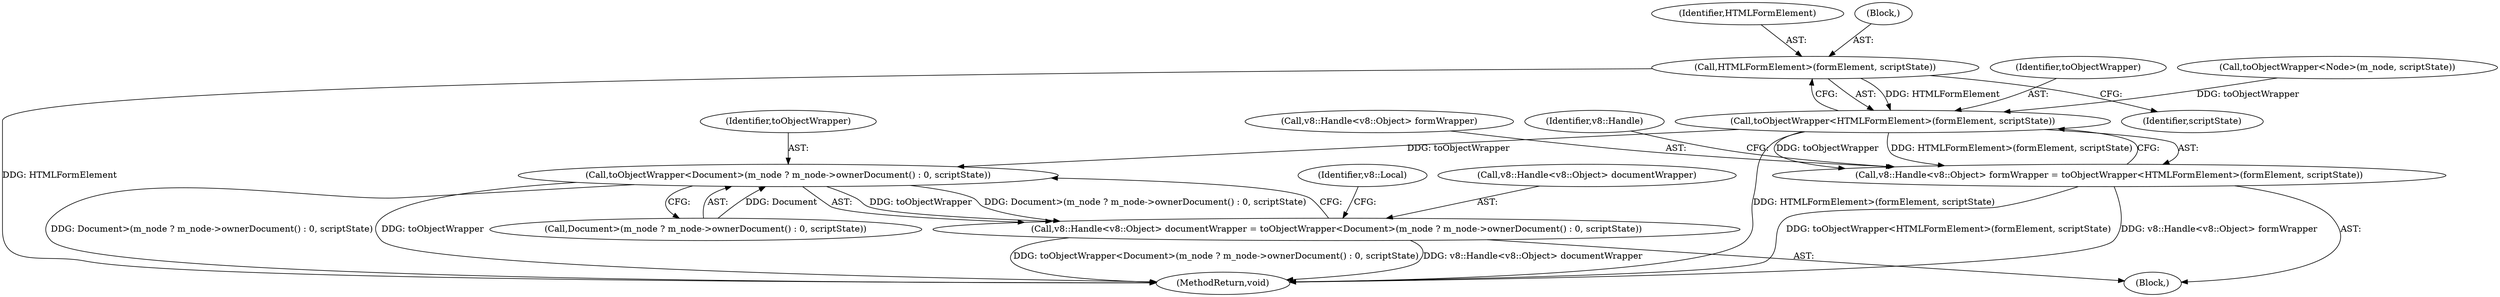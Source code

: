 digraph "0_Chrome_fc81fcf38edd250876cc384a6ed5567e1b2999e4@pointer" {
"1000216" [label="(Call,HTMLFormElement>(formElement, scriptState))"];
"1000214" [label="(Call,toObjectWrapper<HTMLFormElement>(formElement, scriptState))"];
"1000208" [label="(Call,v8::Handle<v8::Object> formWrapper = toObjectWrapper<HTMLFormElement>(formElement, scriptState))"];
"1000227" [label="(Call,toObjectWrapper<Document>(m_node ? m_node->ownerDocument() : 0, scriptState))"];
"1000221" [label="(Call,v8::Handle<v8::Object> documentWrapper = toObjectWrapper<Document>(m_node ? m_node->ownerDocument() : 0, scriptState))"];
"1000229" [label="(Call,Document>(m_node ? m_node->ownerDocument() : 0, scriptState))"];
"1000214" [label="(Call,toObjectWrapper<HTMLFormElement>(formElement, scriptState))"];
"1000220" [label="(Identifier,scriptState)"];
"1000217" [label="(Identifier,HTMLFormElement)"];
"1000209" [label="(Call,v8::Handle<v8::Object> formWrapper)"];
"1000223" [label="(Identifier,v8::Handle)"];
"1000215" [label="(Identifier,toObjectWrapper)"];
"1000228" [label="(Identifier,toObjectWrapper)"];
"1000222" [label="(Call,v8::Handle<v8::Object> documentWrapper)"];
"1000239" [label="(Identifier,v8::Local)"];
"1000201" [label="(Call,toObjectWrapper<Node>(m_node, scriptState))"];
"1000227" [label="(Call,toObjectWrapper<Document>(m_node ? m_node->ownerDocument() : 0, scriptState))"];
"1000216" [label="(Call,HTMLFormElement>(formElement, scriptState))"];
"1000208" [label="(Call,v8::Handle<v8::Object> formWrapper = toObjectWrapper<HTMLFormElement>(formElement, scriptState))"];
"1000218" [label="(Block,)"];
"1000103" [label="(Block,)"];
"1000337" [label="(MethodReturn,void)"];
"1000221" [label="(Call,v8::Handle<v8::Object> documentWrapper = toObjectWrapper<Document>(m_node ? m_node->ownerDocument() : 0, scriptState))"];
"1000216" -> "1000214"  [label="AST: "];
"1000216" -> "1000220"  [label="CFG: "];
"1000217" -> "1000216"  [label="AST: "];
"1000218" -> "1000216"  [label="AST: "];
"1000214" -> "1000216"  [label="CFG: "];
"1000216" -> "1000337"  [label="DDG: HTMLFormElement"];
"1000216" -> "1000214"  [label="DDG: HTMLFormElement"];
"1000214" -> "1000208"  [label="AST: "];
"1000215" -> "1000214"  [label="AST: "];
"1000208" -> "1000214"  [label="CFG: "];
"1000214" -> "1000337"  [label="DDG: HTMLFormElement>(formElement, scriptState)"];
"1000214" -> "1000208"  [label="DDG: toObjectWrapper"];
"1000214" -> "1000208"  [label="DDG: HTMLFormElement>(formElement, scriptState)"];
"1000201" -> "1000214"  [label="DDG: toObjectWrapper"];
"1000214" -> "1000227"  [label="DDG: toObjectWrapper"];
"1000208" -> "1000103"  [label="AST: "];
"1000209" -> "1000208"  [label="AST: "];
"1000223" -> "1000208"  [label="CFG: "];
"1000208" -> "1000337"  [label="DDG: v8::Handle<v8::Object> formWrapper"];
"1000208" -> "1000337"  [label="DDG: toObjectWrapper<HTMLFormElement>(formElement, scriptState)"];
"1000227" -> "1000221"  [label="AST: "];
"1000227" -> "1000229"  [label="CFG: "];
"1000228" -> "1000227"  [label="AST: "];
"1000229" -> "1000227"  [label="AST: "];
"1000221" -> "1000227"  [label="CFG: "];
"1000227" -> "1000337"  [label="DDG: toObjectWrapper"];
"1000227" -> "1000337"  [label="DDG: Document>(m_node ? m_node->ownerDocument() : 0, scriptState)"];
"1000227" -> "1000221"  [label="DDG: toObjectWrapper"];
"1000227" -> "1000221"  [label="DDG: Document>(m_node ? m_node->ownerDocument() : 0, scriptState)"];
"1000229" -> "1000227"  [label="DDG: Document"];
"1000221" -> "1000103"  [label="AST: "];
"1000222" -> "1000221"  [label="AST: "];
"1000239" -> "1000221"  [label="CFG: "];
"1000221" -> "1000337"  [label="DDG: toObjectWrapper<Document>(m_node ? m_node->ownerDocument() : 0, scriptState)"];
"1000221" -> "1000337"  [label="DDG: v8::Handle<v8::Object> documentWrapper"];
}
